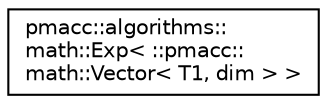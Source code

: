 digraph "Graphical Class Hierarchy"
{
 // LATEX_PDF_SIZE
  edge [fontname="Helvetica",fontsize="10",labelfontname="Helvetica",labelfontsize="10"];
  node [fontname="Helvetica",fontsize="10",shape=record];
  rankdir="LR";
  Node0 [label="pmacc::algorithms::\lmath::Exp\< ::pmacc::\lmath::Vector\< T1, dim \> \>",height=0.2,width=0.4,color="black", fillcolor="white", style="filled",URL="$structpmacc_1_1algorithms_1_1math_1_1_exp_3_01_1_1pmacc_1_1math_1_1_vector_3_01_t1_00_01dim_01_4_01_4.html",tooltip=" "];
}
